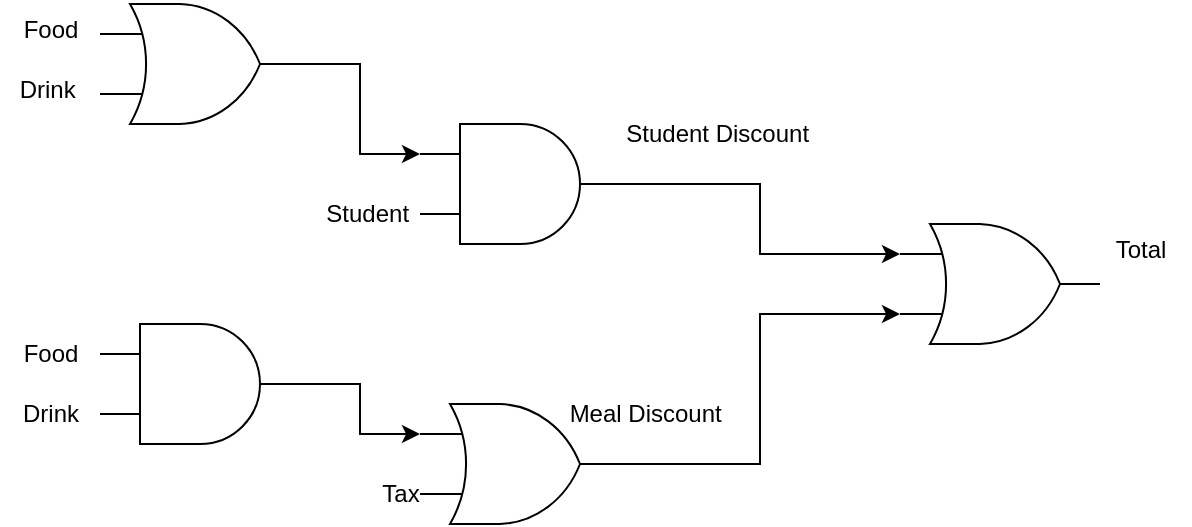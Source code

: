 <mxfile version="28.2.0">
  <diagram name="Page-1" id="X3Anfkmce7VYxYFne6en">
    <mxGraphModel dx="786" dy="451" grid="1" gridSize="10" guides="1" tooltips="1" connect="1" arrows="1" fold="1" page="1" pageScale="1" pageWidth="827" pageHeight="1169" math="0" shadow="0">
      <root>
        <mxCell id="0" />
        <mxCell id="1" parent="0" />
        <mxCell id="vWwmWm6K_lCa22NEaNsi-19" value="" style="verticalLabelPosition=bottom;shadow=0;dashed=0;align=center;html=1;verticalAlign=top;shape=mxgraph.electrical.logic_gates.logic_gate;operation=or;" vertex="1" parent="1">
          <mxGeometry x="140" y="80" width="100" height="60" as="geometry" />
        </mxCell>
        <mxCell id="vWwmWm6K_lCa22NEaNsi-20" value="" style="verticalLabelPosition=bottom;shadow=0;dashed=0;align=center;html=1;verticalAlign=top;shape=mxgraph.electrical.logic_gates.logic_gate;operation=and;" vertex="1" parent="1">
          <mxGeometry x="300" y="140" width="100" height="60" as="geometry" />
        </mxCell>
        <mxCell id="vWwmWm6K_lCa22NEaNsi-21" style="edgeStyle=orthogonalEdgeStyle;rounded=0;orthogonalLoop=1;jettySize=auto;html=1;exitX=1;exitY=0.5;exitDx=0;exitDy=0;exitPerimeter=0;entryX=0;entryY=0.25;entryDx=0;entryDy=0;entryPerimeter=0;" edge="1" parent="1" source="vWwmWm6K_lCa22NEaNsi-19" target="vWwmWm6K_lCa22NEaNsi-20">
          <mxGeometry relative="1" as="geometry" />
        </mxCell>
        <mxCell id="vWwmWm6K_lCa22NEaNsi-22" value="Food" style="text;html=1;align=center;verticalAlign=middle;resizable=0;points=[];autosize=1;strokeColor=none;fillColor=none;" vertex="1" parent="1">
          <mxGeometry x="90" y="78" width="50" height="30" as="geometry" />
        </mxCell>
        <mxCell id="vWwmWm6K_lCa22NEaNsi-23" value="Drink&amp;nbsp;" style="text;html=1;align=center;verticalAlign=middle;resizable=0;points=[];autosize=1;strokeColor=none;fillColor=none;" vertex="1" parent="1">
          <mxGeometry x="90" y="108" width="50" height="30" as="geometry" />
        </mxCell>
        <mxCell id="vWwmWm6K_lCa22NEaNsi-24" value="Student&amp;nbsp;" style="text;html=1;align=center;verticalAlign=middle;resizable=0;points=[];autosize=1;strokeColor=none;fillColor=none;" vertex="1" parent="1">
          <mxGeometry x="240" y="170" width="70" height="30" as="geometry" />
        </mxCell>
        <mxCell id="vWwmWm6K_lCa22NEaNsi-31" value="Student Discount&amp;nbsp;" style="text;html=1;align=center;verticalAlign=middle;resizable=0;points=[];autosize=1;strokeColor=none;fillColor=none;" vertex="1" parent="1">
          <mxGeometry x="390" y="130" width="120" height="30" as="geometry" />
        </mxCell>
        <mxCell id="vWwmWm6K_lCa22NEaNsi-32" value="" style="verticalLabelPosition=bottom;shadow=0;dashed=0;align=center;html=1;verticalAlign=top;shape=mxgraph.electrical.logic_gates.logic_gate;operation=and;" vertex="1" parent="1">
          <mxGeometry x="140" y="240" width="100" height="60" as="geometry" />
        </mxCell>
        <mxCell id="vWwmWm6K_lCa22NEaNsi-33" value="" style="verticalLabelPosition=bottom;shadow=0;dashed=0;align=center;html=1;verticalAlign=top;shape=mxgraph.electrical.logic_gates.logic_gate;operation=or;" vertex="1" parent="1">
          <mxGeometry x="300" y="280" width="100" height="60" as="geometry" />
        </mxCell>
        <mxCell id="vWwmWm6K_lCa22NEaNsi-34" style="edgeStyle=orthogonalEdgeStyle;rounded=0;orthogonalLoop=1;jettySize=auto;html=1;exitX=1;exitY=0.5;exitDx=0;exitDy=0;exitPerimeter=0;entryX=0;entryY=0.25;entryDx=0;entryDy=0;entryPerimeter=0;" edge="1" parent="1" source="vWwmWm6K_lCa22NEaNsi-32" target="vWwmWm6K_lCa22NEaNsi-33">
          <mxGeometry relative="1" as="geometry" />
        </mxCell>
        <mxCell id="vWwmWm6K_lCa22NEaNsi-35" value="Food" style="text;html=1;align=center;verticalAlign=middle;resizable=0;points=[];autosize=1;strokeColor=none;fillColor=none;" vertex="1" parent="1">
          <mxGeometry x="90" y="240" width="50" height="30" as="geometry" />
        </mxCell>
        <mxCell id="vWwmWm6K_lCa22NEaNsi-36" value="Drink" style="text;html=1;align=center;verticalAlign=middle;resizable=0;points=[];autosize=1;strokeColor=none;fillColor=none;" vertex="1" parent="1">
          <mxGeometry x="90" y="270" width="50" height="30" as="geometry" />
        </mxCell>
        <mxCell id="vWwmWm6K_lCa22NEaNsi-37" value="Tax" style="text;html=1;align=center;verticalAlign=middle;resizable=0;points=[];autosize=1;strokeColor=none;fillColor=none;" vertex="1" parent="1">
          <mxGeometry x="270" y="310" width="40" height="30" as="geometry" />
        </mxCell>
        <mxCell id="vWwmWm6K_lCa22NEaNsi-38" value="Meal Discount&amp;nbsp;" style="text;html=1;align=center;verticalAlign=middle;resizable=0;points=[];autosize=1;strokeColor=none;fillColor=none;" vertex="1" parent="1">
          <mxGeometry x="364" y="270" width="100" height="30" as="geometry" />
        </mxCell>
        <mxCell id="vWwmWm6K_lCa22NEaNsi-39" value="" style="verticalLabelPosition=bottom;shadow=0;dashed=0;align=center;html=1;verticalAlign=top;shape=mxgraph.electrical.logic_gates.logic_gate;operation=or;" vertex="1" parent="1">
          <mxGeometry x="540" y="190" width="100" height="60" as="geometry" />
        </mxCell>
        <mxCell id="vWwmWm6K_lCa22NEaNsi-40" style="edgeStyle=orthogonalEdgeStyle;rounded=0;orthogonalLoop=1;jettySize=auto;html=1;exitX=1;exitY=0.5;exitDx=0;exitDy=0;exitPerimeter=0;entryX=0;entryY=0.25;entryDx=0;entryDy=0;entryPerimeter=0;" edge="1" parent="1" source="vWwmWm6K_lCa22NEaNsi-20" target="vWwmWm6K_lCa22NEaNsi-39">
          <mxGeometry relative="1" as="geometry" />
        </mxCell>
        <mxCell id="vWwmWm6K_lCa22NEaNsi-41" style="edgeStyle=orthogonalEdgeStyle;rounded=0;orthogonalLoop=1;jettySize=auto;html=1;exitX=1;exitY=0.5;exitDx=0;exitDy=0;exitPerimeter=0;entryX=0;entryY=0.75;entryDx=0;entryDy=0;entryPerimeter=0;" edge="1" parent="1" source="vWwmWm6K_lCa22NEaNsi-33" target="vWwmWm6K_lCa22NEaNsi-39">
          <mxGeometry relative="1" as="geometry" />
        </mxCell>
        <mxCell id="vWwmWm6K_lCa22NEaNsi-42" value="Total" style="text;html=1;align=center;verticalAlign=middle;resizable=0;points=[];autosize=1;strokeColor=none;fillColor=none;" vertex="1" parent="1">
          <mxGeometry x="635" y="188" width="50" height="30" as="geometry" />
        </mxCell>
      </root>
    </mxGraphModel>
  </diagram>
</mxfile>
